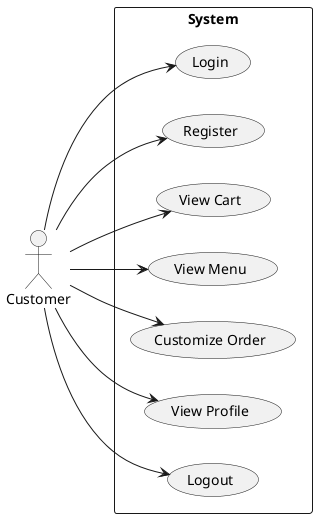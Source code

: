 @startuml customer
left to right direction
actor Customer
rectangle "System" as system {
  (Login)
  (Register)
  (View Cart)
  (View Menu)
  (Customize Order)
  (View Profile)
  (Logout)
}
Customer --> (Login)
Customer --> (Register)
Customer --> (View Cart)
Customer --> (View Menu)
Customer --> (Customize Order)
Customer --> (View Profile)
Customer --> (Logout)
@enduml
